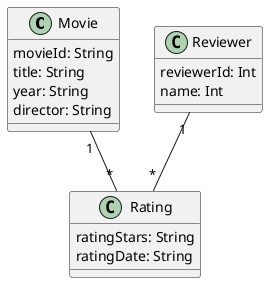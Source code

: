 @startuml "Movie1"


class Movie{
  movieId: String
  title: String
  year: String
  director: String
}

class Reviewer{
  reviewerId: Int
  name: Int
}

class Rating{
  ratingStars: String
  ratingDate: String
}



Movie "1" -- "*" Rating

Reviewer "1" -- "*" Rating


@enduml